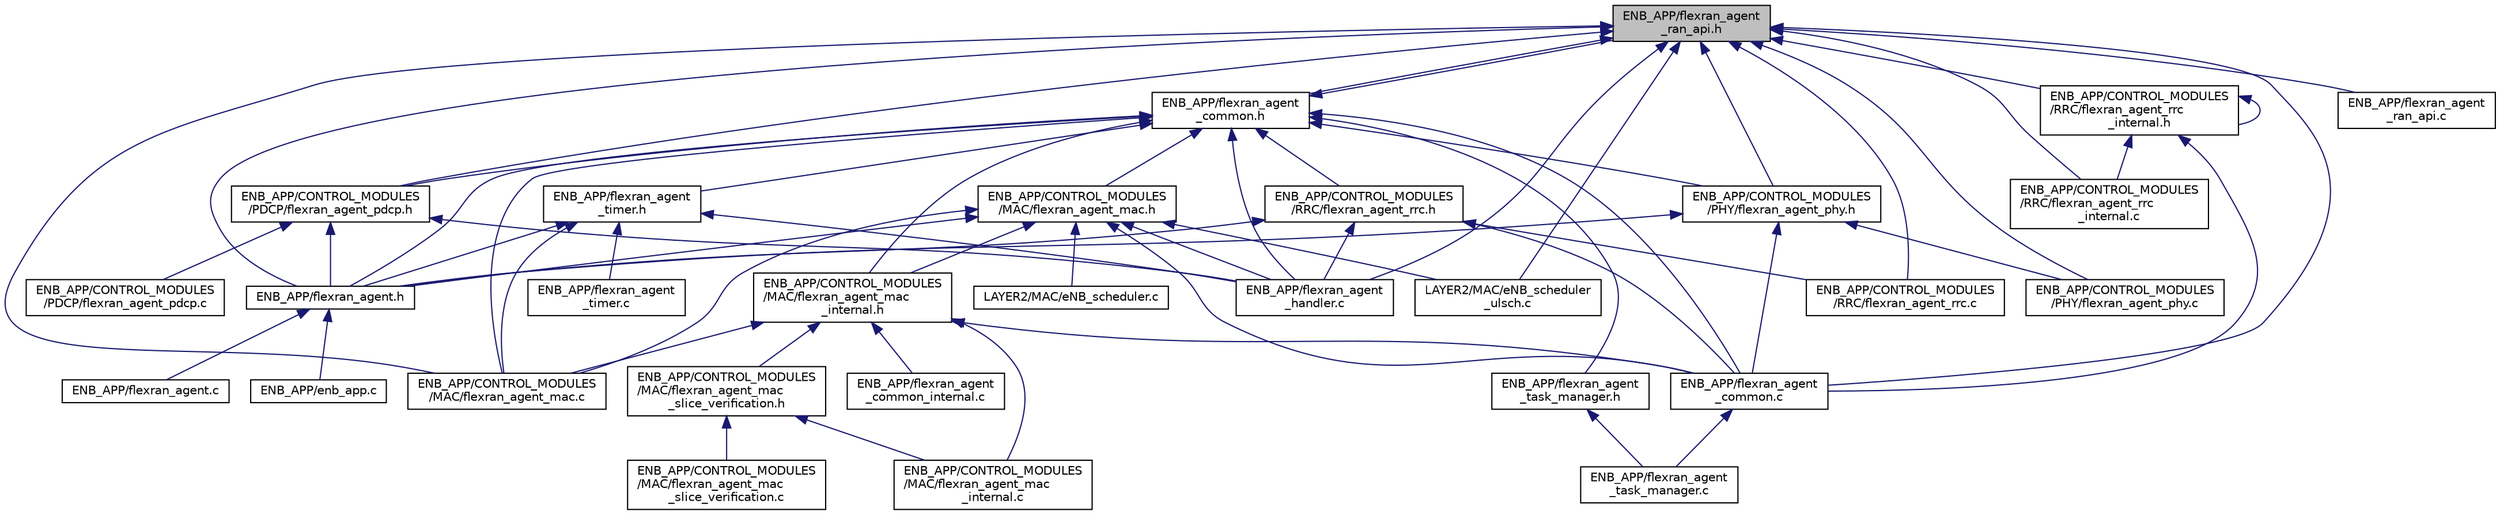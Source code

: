 digraph "ENB_APP/flexran_agent_ran_api.h"
{
 // LATEX_PDF_SIZE
  edge [fontname="Helvetica",fontsize="10",labelfontname="Helvetica",labelfontsize="10"];
  node [fontname="Helvetica",fontsize="10",shape=record];
  Node1 [label="ENB_APP/flexran_agent\l_ran_api.h",height=0.2,width=0.4,color="black", fillcolor="grey75", style="filled", fontcolor="black",tooltip="FlexRAN RAN API abstraction header."];
  Node1 -> Node2 [dir="back",color="midnightblue",fontsize="10",style="solid",fontname="Helvetica"];
  Node2 [label="ENB_APP/CONTROL_MODULES\l/MAC/flexran_agent_mac.c",height=0.2,width=0.4,color="black", fillcolor="white", style="filled",URL="$flexran__agent__mac_8c.html",tooltip="FlexRAN agent message handler for MAC layer."];
  Node1 -> Node3 [dir="back",color="midnightblue",fontsize="10",style="solid",fontname="Helvetica"];
  Node3 [label="ENB_APP/CONTROL_MODULES\l/PDCP/flexran_agent_pdcp.h",height=0.2,width=0.4,color="black", fillcolor="white", style="filled",URL="$flexran__agent__pdcp_8h.html",tooltip="FlexRAN agent Control Module PDCP header."];
  Node3 -> Node4 [dir="back",color="midnightblue",fontsize="10",style="solid",fontname="Helvetica"];
  Node4 [label="ENB_APP/CONTROL_MODULES\l/PDCP/flexran_agent_pdcp.c",height=0.2,width=0.4,color="black", fillcolor="white", style="filled",URL="$flexran__agent__pdcp_8c.html",tooltip="FlexRAN agent Control Module PDCP."];
  Node3 -> Node5 [dir="back",color="midnightblue",fontsize="10",style="solid",fontname="Helvetica"];
  Node5 [label="ENB_APP/flexran_agent.h",height=0.2,width=0.4,color="black", fillcolor="white", style="filled",URL="$flexran__agent_8h.html",tooltip="top level flexran agent receive thread and itti task"];
  Node5 -> Node6 [dir="back",color="midnightblue",fontsize="10",style="solid",fontname="Helvetica"];
  Node6 [label="ENB_APP/enb_app.c",height=0.2,width=0.4,color="black", fillcolor="white", style="filled",URL="$enb__app_8c.html",tooltip=" "];
  Node5 -> Node7 [dir="back",color="midnightblue",fontsize="10",style="solid",fontname="Helvetica"];
  Node7 [label="ENB_APP/flexran_agent.c",height=0.2,width=0.4,color="black", fillcolor="white", style="filled",URL="$flexran__agent_8c.html",tooltip=" "];
  Node3 -> Node8 [dir="back",color="midnightblue",fontsize="10",style="solid",fontname="Helvetica"];
  Node8 [label="ENB_APP/flexran_agent\l_handler.c",height=0.2,width=0.4,color="black", fillcolor="white", style="filled",URL="$flexran__agent__handler_8c.html",tooltip="FlexRAN agent tx and rx message handler."];
  Node1 -> Node9 [dir="back",color="midnightblue",fontsize="10",style="solid",fontname="Helvetica"];
  Node9 [label="ENB_APP/CONTROL_MODULES\l/PHY/flexran_agent_phy.c",height=0.2,width=0.4,color="black", fillcolor="white", style="filled",URL="$flexran__agent__phy_8c.html",tooltip="FlexRAN agent Control Module PHY."];
  Node1 -> Node10 [dir="back",color="midnightblue",fontsize="10",style="solid",fontname="Helvetica"];
  Node10 [label="ENB_APP/CONTROL_MODULES\l/PHY/flexran_agent_phy.h",height=0.2,width=0.4,color="black", fillcolor="white", style="filled",URL="$flexran__agent__phy_8h.html",tooltip="FlexRAN agent Control Module PHY header."];
  Node10 -> Node9 [dir="back",color="midnightblue",fontsize="10",style="solid",fontname="Helvetica"];
  Node10 -> Node5 [dir="back",color="midnightblue",fontsize="10",style="solid",fontname="Helvetica"];
  Node10 -> Node11 [dir="back",color="midnightblue",fontsize="10",style="solid",fontname="Helvetica"];
  Node11 [label="ENB_APP/flexran_agent\l_common.c",height=0.2,width=0.4,color="black", fillcolor="white", style="filled",URL="$flexran__agent__common_8c.html",tooltip="common primitives for all agents"];
  Node11 -> Node12 [dir="back",color="midnightblue",fontsize="10",style="solid",fontname="Helvetica"];
  Node12 [label="ENB_APP/flexran_agent\l_task_manager.c",height=0.2,width=0.4,color="black", fillcolor="white", style="filled",URL="$flexran__agent__task__manager_8c.html",tooltip=" "];
  Node1 -> Node13 [dir="back",color="midnightblue",fontsize="10",style="solid",fontname="Helvetica"];
  Node13 [label="ENB_APP/CONTROL_MODULES\l/RRC/flexran_agent_rrc.c",height=0.2,width=0.4,color="black", fillcolor="white", style="filled",URL="$flexran__agent__rrc_8c.html",tooltip="FlexRAN agent Control Module RRC."];
  Node1 -> Node14 [dir="back",color="midnightblue",fontsize="10",style="solid",fontname="Helvetica"];
  Node14 [label="ENB_APP/CONTROL_MODULES\l/RRC/flexran_agent_rrc\l_internal.c",height=0.2,width=0.4,color="black", fillcolor="white", style="filled",URL="$flexran__agent__rrc__internal_8c.html",tooltip=" "];
  Node1 -> Node15 [dir="back",color="midnightblue",fontsize="10",style="solid",fontname="Helvetica"];
  Node15 [label="ENB_APP/CONTROL_MODULES\l/RRC/flexran_agent_rrc\l_internal.h",height=0.2,width=0.4,color="black", fillcolor="white", style="filled",URL="$flexran__agent__rrc__internal_8h.html",tooltip=" "];
  Node15 -> Node14 [dir="back",color="midnightblue",fontsize="10",style="solid",fontname="Helvetica"];
  Node15 -> Node15 [dir="back",color="midnightblue",fontsize="10",style="solid",fontname="Helvetica"];
  Node15 -> Node11 [dir="back",color="midnightblue",fontsize="10",style="solid",fontname="Helvetica"];
  Node1 -> Node5 [dir="back",color="midnightblue",fontsize="10",style="solid",fontname="Helvetica"];
  Node1 -> Node11 [dir="back",color="midnightblue",fontsize="10",style="solid",fontname="Helvetica"];
  Node1 -> Node16 [dir="back",color="midnightblue",fontsize="10",style="solid",fontname="Helvetica"];
  Node16 [label="ENB_APP/flexran_agent\l_common.h",height=0.2,width=0.4,color="black", fillcolor="white", style="filled",URL="$flexran__agent__common_8h.html",tooltip="common message primitves and utilities"];
  Node16 -> Node2 [dir="back",color="midnightblue",fontsize="10",style="solid",fontname="Helvetica"];
  Node16 -> Node17 [dir="back",color="midnightblue",fontsize="10",style="solid",fontname="Helvetica"];
  Node17 [label="ENB_APP/CONTROL_MODULES\l/MAC/flexran_agent_mac.h",height=0.2,width=0.4,color="black", fillcolor="white", style="filled",URL="$flexran__agent__mac_8h.html",tooltip="FlexRAN agent message handler APIs for MAC layer."];
  Node17 -> Node2 [dir="back",color="midnightblue",fontsize="10",style="solid",fontname="Helvetica"];
  Node17 -> Node18 [dir="back",color="midnightblue",fontsize="10",style="solid",fontname="Helvetica"];
  Node18 [label="ENB_APP/CONTROL_MODULES\l/MAC/flexran_agent_mac\l_internal.h",height=0.2,width=0.4,color="black", fillcolor="white", style="filled",URL="$flexran__agent__mac__internal_8h.html",tooltip="Implementation specific definitions for the FlexRAN MAC agent."];
  Node18 -> Node2 [dir="back",color="midnightblue",fontsize="10",style="solid",fontname="Helvetica"];
  Node18 -> Node19 [dir="back",color="midnightblue",fontsize="10",style="solid",fontname="Helvetica"];
  Node19 [label="ENB_APP/CONTROL_MODULES\l/MAC/flexran_agent_mac\l_internal.c",height=0.2,width=0.4,color="black", fillcolor="white", style="filled",URL="$flexran__agent__mac__internal_8c.html",tooltip="Helper functions for the MAC agent."];
  Node18 -> Node20 [dir="back",color="midnightblue",fontsize="10",style="solid",fontname="Helvetica"];
  Node20 [label="ENB_APP/CONTROL_MODULES\l/MAC/flexran_agent_mac\l_slice_verification.h",height=0.2,width=0.4,color="black", fillcolor="white", style="filled",URL="$flexran__agent__mac__slice__verification_8h.html",tooltip="MAC Agent slice verification helper functions."];
  Node20 -> Node19 [dir="back",color="midnightblue",fontsize="10",style="solid",fontname="Helvetica"];
  Node20 -> Node21 [dir="back",color="midnightblue",fontsize="10",style="solid",fontname="Helvetica"];
  Node21 [label="ENB_APP/CONTROL_MODULES\l/MAC/flexran_agent_mac\l_slice_verification.c",height=0.2,width=0.4,color="black", fillcolor="white", style="filled",URL="$flexran__agent__mac__slice__verification_8c.html",tooltip="MAC Agent slice verification helper functions."];
  Node18 -> Node11 [dir="back",color="midnightblue",fontsize="10",style="solid",fontname="Helvetica"];
  Node18 -> Node22 [dir="back",color="midnightblue",fontsize="10",style="solid",fontname="Helvetica"];
  Node22 [label="ENB_APP/flexran_agent\l_common_internal.c",height=0.2,width=0.4,color="black", fillcolor="white", style="filled",URL="$flexran__agent__common__internal_8c.html",tooltip="internal functions for common message primitves and utilities"];
  Node17 -> Node5 [dir="back",color="midnightblue",fontsize="10",style="solid",fontname="Helvetica"];
  Node17 -> Node11 [dir="back",color="midnightblue",fontsize="10",style="solid",fontname="Helvetica"];
  Node17 -> Node8 [dir="back",color="midnightblue",fontsize="10",style="solid",fontname="Helvetica"];
  Node17 -> Node23 [dir="back",color="midnightblue",fontsize="10",style="solid",fontname="Helvetica"];
  Node23 [label="LAYER2/MAC/eNB_scheduler.c",height=0.2,width=0.4,color="black", fillcolor="white", style="filled",URL="$eNB__scheduler_8c.html",tooltip="eNB scheduler top level function operates on per subframe basis"];
  Node17 -> Node24 [dir="back",color="midnightblue",fontsize="10",style="solid",fontname="Helvetica"];
  Node24 [label="LAYER2/MAC/eNB_scheduler\l_ulsch.c",height=0.2,width=0.4,color="black", fillcolor="white", style="filled",URL="$eNB__scheduler__ulsch_8c.html",tooltip="eNB procedures for the ULSCH transport channel"];
  Node16 -> Node18 [dir="back",color="midnightblue",fontsize="10",style="solid",fontname="Helvetica"];
  Node16 -> Node3 [dir="back",color="midnightblue",fontsize="10",style="solid",fontname="Helvetica"];
  Node16 -> Node10 [dir="back",color="midnightblue",fontsize="10",style="solid",fontname="Helvetica"];
  Node16 -> Node25 [dir="back",color="midnightblue",fontsize="10",style="solid",fontname="Helvetica"];
  Node25 [label="ENB_APP/CONTROL_MODULES\l/RRC/flexran_agent_rrc.h",height=0.2,width=0.4,color="black", fillcolor="white", style="filled",URL="$flexran__agent__rrc_8h.html",tooltip="FlexRAN agent Control Module RRC header."];
  Node25 -> Node13 [dir="back",color="midnightblue",fontsize="10",style="solid",fontname="Helvetica"];
  Node25 -> Node5 [dir="back",color="midnightblue",fontsize="10",style="solid",fontname="Helvetica"];
  Node25 -> Node11 [dir="back",color="midnightblue",fontsize="10",style="solid",fontname="Helvetica"];
  Node25 -> Node8 [dir="back",color="midnightblue",fontsize="10",style="solid",fontname="Helvetica"];
  Node16 -> Node5 [dir="back",color="midnightblue",fontsize="10",style="solid",fontname="Helvetica"];
  Node16 -> Node11 [dir="back",color="midnightblue",fontsize="10",style="solid",fontname="Helvetica"];
  Node16 -> Node8 [dir="back",color="midnightblue",fontsize="10",style="solid",fontname="Helvetica"];
  Node16 -> Node1 [dir="back",color="midnightblue",fontsize="10",style="solid",fontname="Helvetica"];
  Node16 -> Node26 [dir="back",color="midnightblue",fontsize="10",style="solid",fontname="Helvetica"];
  Node26 [label="ENB_APP/flexran_agent\l_task_manager.h",height=0.2,width=0.4,color="black", fillcolor="white", style="filled",URL="$flexran__agent__task__manager_8h.html",tooltip="Implementation of scheduled tasks manager for the FlexRAN agent."];
  Node26 -> Node12 [dir="back",color="midnightblue",fontsize="10",style="solid",fontname="Helvetica"];
  Node16 -> Node27 [dir="back",color="midnightblue",fontsize="10",style="solid",fontname="Helvetica"];
  Node27 [label="ENB_APP/flexran_agent\l_timer.h",height=0.2,width=0.4,color="black", fillcolor="white", style="filled",URL="$flexran__agent__timer_8h.html",tooltip="FlexRAN Timer header."];
  Node27 -> Node2 [dir="back",color="midnightblue",fontsize="10",style="solid",fontname="Helvetica"];
  Node27 -> Node5 [dir="back",color="midnightblue",fontsize="10",style="solid",fontname="Helvetica"];
  Node27 -> Node8 [dir="back",color="midnightblue",fontsize="10",style="solid",fontname="Helvetica"];
  Node27 -> Node28 [dir="back",color="midnightblue",fontsize="10",style="solid",fontname="Helvetica"];
  Node28 [label="ENB_APP/flexran_agent\l_timer.c",height=0.2,width=0.4,color="black", fillcolor="white", style="filled",URL="$flexran__agent__timer_8c.html",tooltip="FlexRAN Timer."];
  Node1 -> Node8 [dir="back",color="midnightblue",fontsize="10",style="solid",fontname="Helvetica"];
  Node1 -> Node29 [dir="back",color="midnightblue",fontsize="10",style="solid",fontname="Helvetica"];
  Node29 [label="ENB_APP/flexran_agent\l_ran_api.c",height=0.2,width=0.4,color="black", fillcolor="white", style="filled",URL="$flexran__agent__ran__api_8c.html",tooltip="FlexRAN RAN API abstraction."];
  Node1 -> Node24 [dir="back",color="midnightblue",fontsize="10",style="solid",fontname="Helvetica"];
}
